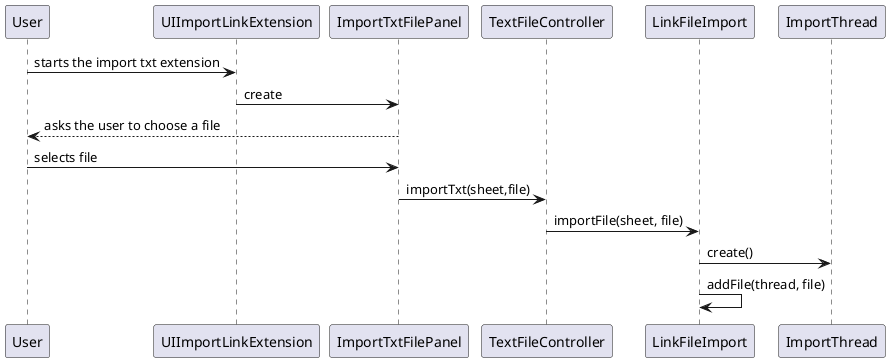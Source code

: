 @startuml
User->UIImportLinkExtension:starts the import txt extension
UIImportLinkExtension->ImportTxtFilePanel:create
ImportTxtFilePanel-->User:asks the user to choose a file
User->ImportTxtFilePanel:selects file
ImportTxtFilePanel->TextFileController:importTxt(sheet,file)
TextFileController->LinkFileImport:importFile(sheet, file)
LinkFileImport->ImportThread:create()
LinkFileImport->LinkFileImport:addFile(thread, file)
@enduml
